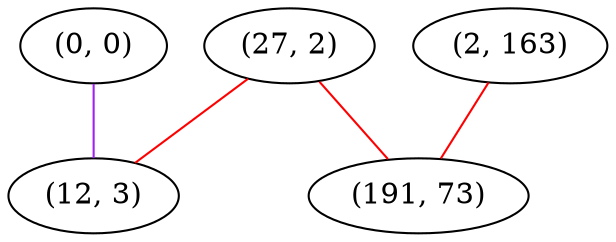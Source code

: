 graph "" {
"(27, 2)";
"(0, 0)";
"(2, 163)";
"(12, 3)";
"(191, 73)";
"(27, 2)" -- "(12, 3)"  [color=red, key=0, weight=1];
"(27, 2)" -- "(191, 73)"  [color=red, key=0, weight=1];
"(0, 0)" -- "(12, 3)"  [color=purple, key=0, weight=4];
"(2, 163)" -- "(191, 73)"  [color=red, key=0, weight=1];
}

